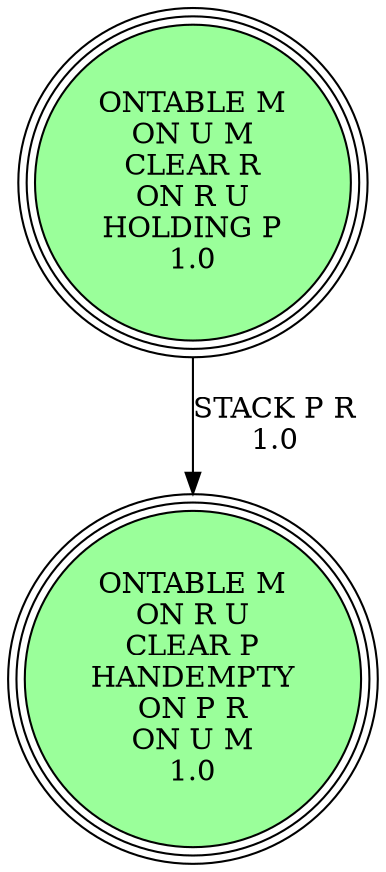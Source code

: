 digraph {
"ONTABLE M\nON U M\nCLEAR R\nON R U\nHOLDING P\n1.0\n" -> "ONTABLE M\nON R U\nCLEAR P\nHANDEMPTY\nON P R\nON U M\n1.0\n"[label="STACK P R\n1.0\n"];
"ONTABLE M\nON R U\nCLEAR P\nHANDEMPTY\nON P R\nON U M\n1.0\n" [shape=circle, style=filled, fillcolor=palegreen1, peripheries=3];
"ONTABLE M\nON U M\nCLEAR R\nON R U\nHOLDING P\n1.0\n" [shape=circle, style=filled, fillcolor=palegreen1, peripheries=3];
"ONTABLE M\nON R U\nCLEAR P\nHANDEMPTY\nON P R\nON U M\n1.0\n" [shape=circle, style=filled, fillcolor=palegreen1, peripheries=3];
}
